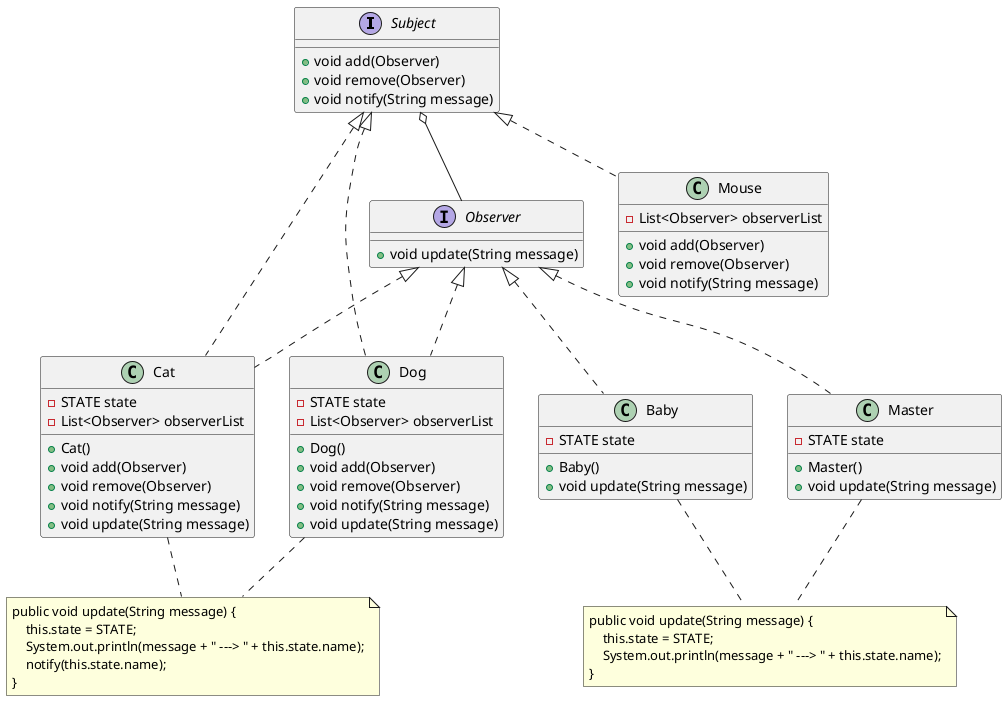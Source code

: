 @startuml

Subject o-- Observer

interface Subject {
  +void add(Observer)
  +void remove(Observer)
  +void notify(String message)
}

interface Observer {
  +void update(String message)
}

class Mouse implements Subject {
  -List<Observer> observerList

  +void add(Observer)
  +void remove(Observer)
  +void notify(String message)
}

class Cat implements Observer, Subject {
  -STATE state
  -List<Observer> observerList

  +Cat()
  +void add(Observer)
  +void remove(Observer)
  +void notify(String message)
  +void update(String message)
}

class Dog implements Observer, Subject {
  -STATE state
  -List<Observer> observerList

  +Dog()
  +void add(Observer)
  +void remove(Observer)
  +void notify(String message)
  +void update(String message)
}

class Baby implements Observer {
  -STATE state

  +Baby()
  +void update(String message)
}

class Master implements Observer {
  -STATE state

  +Master()
  +void update(String message)
}

note as N
    public void update(String message) {
        this.state = STATE;
        System.out.println(message + " ---> " + this.state.name);
        notify(this.state.name);
    }
end note

note as M
    public void update(String message) {
        this.state = STATE;
        System.out.println(message + " ---> " + this.state.name);
    }
end note

Cat .. N
Dog .. N

Baby .. M
Master .. M

@enduml